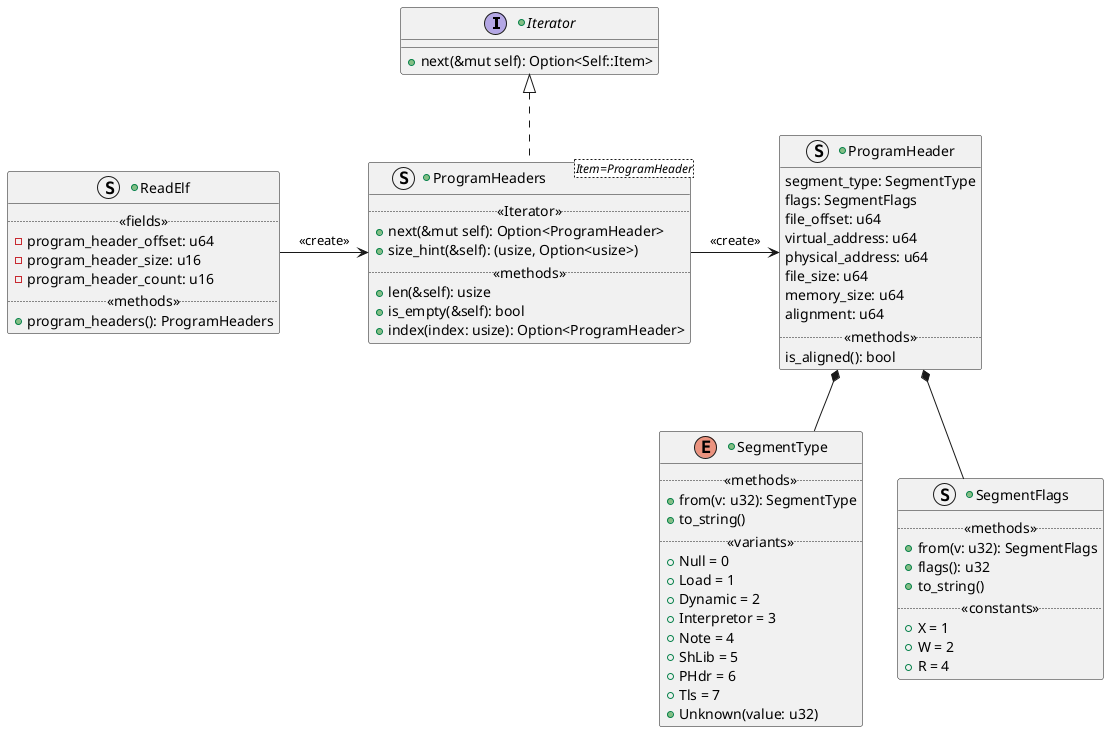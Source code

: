 @startuml readelf_ph

+interface Iterator {
    +next(&mut self): Option<Self::Item>
}

+struct ReadElf {
    .. <<fields>> ..
    -program_header_offset: u64
    -program_header_size: u16
    -program_header_count: u16
    .. <<methods>> ..
    +program_headers(): ProgramHeaders
}

+struct ProgramHeaders<Item=ProgramHeader> {
    .. <<Iterator>> ..
    +next(&mut self): Option<ProgramHeader>
    +size_hint(&self): (usize, Option<usize>)
    .. <<methods>> ..
    +len(&self): usize
    +is_empty(&self): bool
    +index(index: usize): Option<ProgramHeader>
}

+struct ProgramHeader {
    segment_type: SegmentType
    flags: SegmentFlags
    file_offset: u64
    virtual_address: u64
    physical_address: u64
    file_size: u64
    memory_size: u64
    alignment: u64
    .. <<methods>> ..
    is_aligned(): bool
}

+enum SegmentType {
    .. <<methods>> ..
    +from(v: u32): SegmentType
    +to_string()
    .. <<variants>> ..
    +Null = 0
    +Load = 1
    +Dynamic = 2
    +Interpretor = 3
    +Note = 4
    +ShLib = 5
    +PHdr = 6
    +Tls = 7
    +Unknown(value: u32)
}

+struct SegmentFlags {
    .. <<methods>> ..
    +from(v: u32): SegmentFlags
    +flags(): u32
    +to_string()
    .. <<constants>> ..
    +X = 1
    +W = 2
    +R = 4
}

ReadElf -r-> ProgramHeaders : <<create>>
Iterator <|.d. ProgramHeaders
ProgramHeaders -r-> ProgramHeader : <<create>>
ProgramHeader *-d- SegmentType
ProgramHeader *-d- SegmentFlags
@enduml